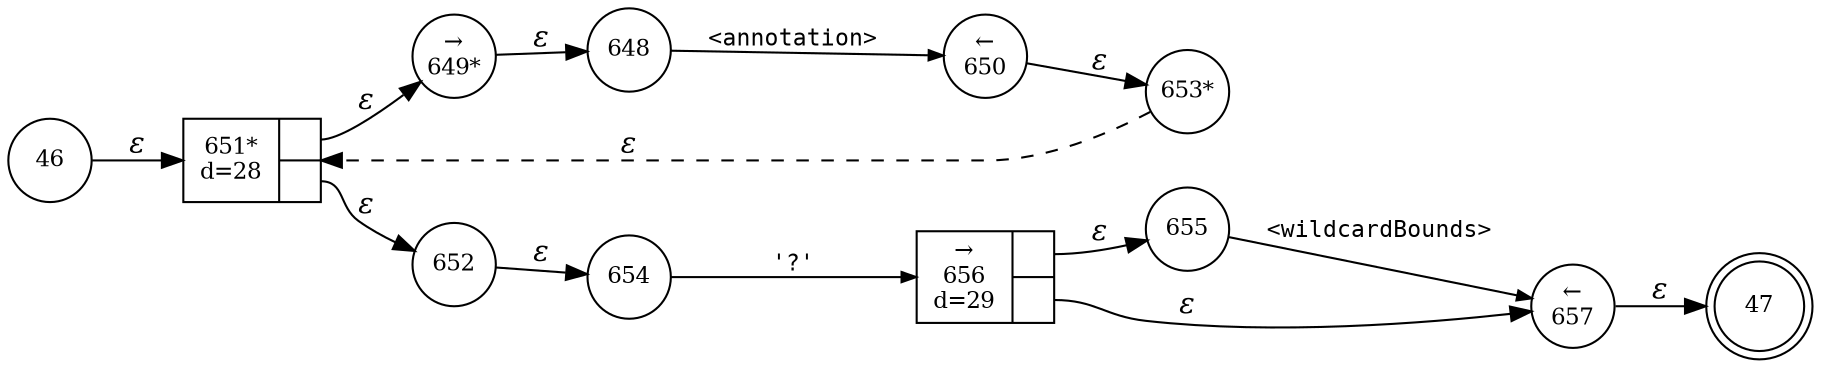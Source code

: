 digraph ATN {
rankdir=LR;
s47[fontsize=11, label="47", shape=doublecircle, fixedsize=true, width=.6];
s656[fontsize=11,label="{&rarr;\n656\nd=29|{<p0>|<p1>}}", shape=record, fixedsize=false, peripheries=1];
s657[fontsize=11,label="&larr;\n657", shape=circle, fixedsize=true, width=.55, peripheries=1];
s648[fontsize=11,label="648", shape=circle, fixedsize=true, width=.55, peripheries=1];
s649[fontsize=11,label="&rarr;\n649*", shape=circle, fixedsize=true, width=.55, peripheries=1];
s650[fontsize=11,label="&larr;\n650", shape=circle, fixedsize=true, width=.55, peripheries=1];
s651[fontsize=11,label="{651*\nd=28|{<p0>|<p1>}}", shape=record, fixedsize=false, peripheries=1];
s652[fontsize=11,label="652", shape=circle, fixedsize=true, width=.55, peripheries=1];
s653[fontsize=11,label="653*", shape=circle, fixedsize=true, width=.55, peripheries=1];
s46[fontsize=11,label="46", shape=circle, fixedsize=true, width=.55, peripheries=1];
s654[fontsize=11,label="654", shape=circle, fixedsize=true, width=.55, peripheries=1];
s655[fontsize=11,label="655", shape=circle, fixedsize=true, width=.55, peripheries=1];
s46 -> s651 [fontname="Times-Italic", label="&epsilon;"];
s651:p0 -> s649 [fontname="Times-Italic", label="&epsilon;"];
s651:p1 -> s652 [fontname="Times-Italic", label="&epsilon;"];
s649 -> s648 [fontname="Times-Italic", label="&epsilon;"];
s652 -> s654 [fontname="Times-Italic", label="&epsilon;"];
s648 -> s650 [fontsize=11, fontname="Courier", arrowsize=.7, label = "<annotation>", arrowhead = normal];
s654 -> s656 [fontsize=11, fontname="Courier", arrowsize=.7, label = "'?'", arrowhead = normal];
s650 -> s653 [fontname="Times-Italic", label="&epsilon;"];
s656:p0 -> s655 [fontname="Times-Italic", label="&epsilon;"];
s656:p1 -> s657 [fontname="Times-Italic", label="&epsilon;"];
s653 -> s651 [fontname="Times-Italic", label="&epsilon;", style="dashed"];
s655 -> s657 [fontsize=11, fontname="Courier", arrowsize=.7, label = "<wildcardBounds>", arrowhead = normal];
s657 -> s47 [fontname="Times-Italic", label="&epsilon;"];
}